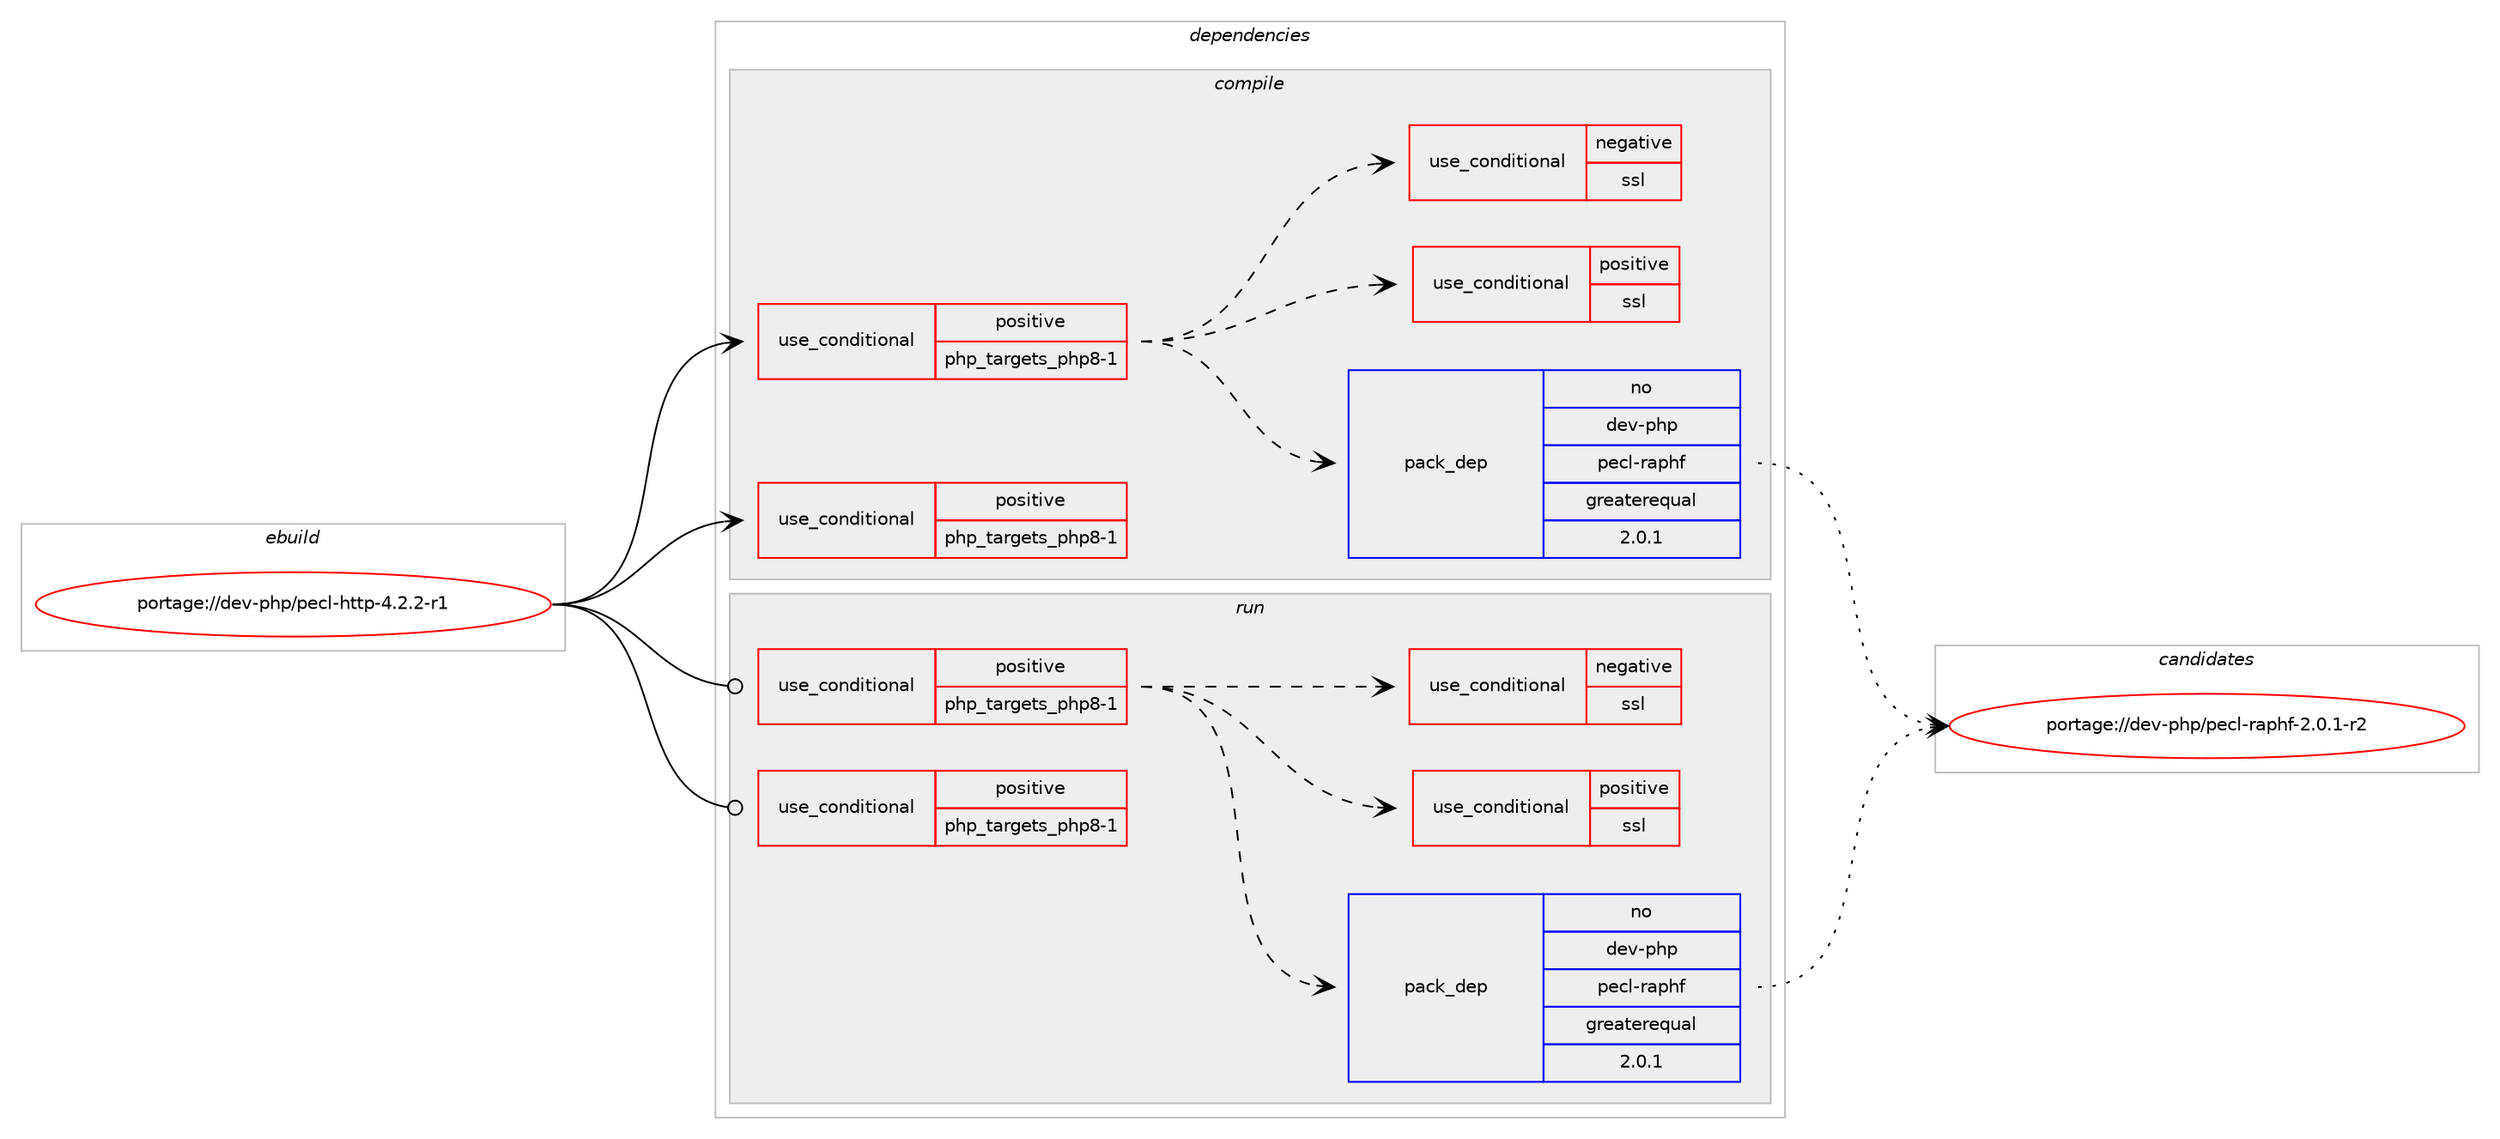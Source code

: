 digraph prolog {

# *************
# Graph options
# *************

newrank=true;
concentrate=true;
compound=true;
graph [rankdir=LR,fontname=Helvetica,fontsize=10,ranksep=1.5];#, ranksep=2.5, nodesep=0.2];
edge  [arrowhead=vee];
node  [fontname=Helvetica,fontsize=10];

# **********
# The ebuild
# **********

subgraph cluster_leftcol {
color=gray;
rank=same;
label=<<i>ebuild</i>>;
id [label="portage://dev-php/pecl-http-4.2.2-r1", color=red, width=4, href="../dev-php/pecl-http-4.2.2-r1.svg"];
}

# ****************
# The dependencies
# ****************

subgraph cluster_midcol {
color=gray;
label=<<i>dependencies</i>>;
subgraph cluster_compile {
fillcolor="#eeeeee";
style=filled;
label=<<i>compile</i>>;
subgraph cond29341 {
dependency70276 [label=<<TABLE BORDER="0" CELLBORDER="1" CELLSPACING="0" CELLPADDING="4"><TR><TD ROWSPAN="3" CELLPADDING="10">use_conditional</TD></TR><TR><TD>positive</TD></TR><TR><TD>php_targets_php8-1</TD></TR></TABLE>>, shape=none, color=red];
# *** BEGIN UNKNOWN DEPENDENCY TYPE (TODO) ***
# dependency70276 -> package_dependency(portage://dev-php/pecl-http-4.2.2-r1,install,no,app-arch,brotli,none,[,,],any_same_slot,[])
# *** END UNKNOWN DEPENDENCY TYPE (TODO) ***

# *** BEGIN UNKNOWN DEPENDENCY TYPE (TODO) ***
# dependency70276 -> package_dependency(portage://dev-php/pecl-http-4.2.2-r1,install,no,dev-libs,libevent,none,[,,],[],[])
# *** END UNKNOWN DEPENDENCY TYPE (TODO) ***

subgraph pack39735 {
dependency70277 [label=<<TABLE BORDER="0" CELLBORDER="1" CELLSPACING="0" CELLPADDING="4" WIDTH="220"><TR><TD ROWSPAN="6" CELLPADDING="30">pack_dep</TD></TR><TR><TD WIDTH="110">no</TD></TR><TR><TD>dev-php</TD></TR><TR><TD>pecl-raphf</TD></TR><TR><TD>greaterequal</TD></TR><TR><TD>2.0.1</TD></TR></TABLE>>, shape=none, color=blue];
}
dependency70276:e -> dependency70277:w [weight=20,style="dashed",arrowhead="vee"];
# *** BEGIN UNKNOWN DEPENDENCY TYPE (TODO) ***
# dependency70276 -> package_dependency(portage://dev-php/pecl-http-4.2.2-r1,install,no,net-dns,libidn2,none,[,,],[],[])
# *** END UNKNOWN DEPENDENCY TYPE (TODO) ***

# *** BEGIN UNKNOWN DEPENDENCY TYPE (TODO) ***
# dependency70276 -> package_dependency(portage://dev-php/pecl-http-4.2.2-r1,install,no,sys-libs,zlib,none,[,,],[],[])
# *** END UNKNOWN DEPENDENCY TYPE (TODO) ***

subgraph cond29342 {
dependency70278 [label=<<TABLE BORDER="0" CELLBORDER="1" CELLSPACING="0" CELLPADDING="4"><TR><TD ROWSPAN="3" CELLPADDING="10">use_conditional</TD></TR><TR><TD>positive</TD></TR><TR><TD>ssl</TD></TR></TABLE>>, shape=none, color=red];
# *** BEGIN UNKNOWN DEPENDENCY TYPE (TODO) ***
# dependency70278 -> package_dependency(portage://dev-php/pecl-http-4.2.2-r1,install,no,net-misc,curl,none,[,,],[],[use(enable(ssl),none),use(equal(curl_ssl_gnutls),negative),use(equal(curl_ssl_openssl),negative)])
# *** END UNKNOWN DEPENDENCY TYPE (TODO) ***

}
dependency70276:e -> dependency70278:w [weight=20,style="dashed",arrowhead="vee"];
subgraph cond29343 {
dependency70279 [label=<<TABLE BORDER="0" CELLBORDER="1" CELLSPACING="0" CELLPADDING="4"><TR><TD ROWSPAN="3" CELLPADDING="10">use_conditional</TD></TR><TR><TD>negative</TD></TR><TR><TD>ssl</TD></TR></TABLE>>, shape=none, color=red];
# *** BEGIN UNKNOWN DEPENDENCY TYPE (TODO) ***
# dependency70279 -> package_dependency(portage://dev-php/pecl-http-4.2.2-r1,install,no,net-misc,curl,none,[,,],[],[use(disable(ssl),none)])
# *** END UNKNOWN DEPENDENCY TYPE (TODO) ***

}
dependency70276:e -> dependency70279:w [weight=20,style="dashed",arrowhead="vee"];
# *** BEGIN UNKNOWN DEPENDENCY TYPE (TODO) ***
# dependency70276 -> package_dependency(portage://dev-php/pecl-http-4.2.2-r1,install,no,dev-lang,php,none,[,,],[slot(8.1)],[use(enable(session),negative),use(enable(iconv),negative)])
# *** END UNKNOWN DEPENDENCY TYPE (TODO) ***

}
id:e -> dependency70276:w [weight=20,style="solid",arrowhead="vee"];
subgraph cond29344 {
dependency70280 [label=<<TABLE BORDER="0" CELLBORDER="1" CELLSPACING="0" CELLPADDING="4"><TR><TD ROWSPAN="3" CELLPADDING="10">use_conditional</TD></TR><TR><TD>positive</TD></TR><TR><TD>php_targets_php8-1</TD></TR></TABLE>>, shape=none, color=red];
# *** BEGIN UNKNOWN DEPENDENCY TYPE (TODO) ***
# dependency70280 -> package_dependency(portage://dev-php/pecl-http-4.2.2-r1,install,no,dev-lang,php,none,[,,],[slot(8.1)],[])
# *** END UNKNOWN DEPENDENCY TYPE (TODO) ***

}
id:e -> dependency70280:w [weight=20,style="solid",arrowhead="vee"];
}
subgraph cluster_compileandrun {
fillcolor="#eeeeee";
style=filled;
label=<<i>compile and run</i>>;
}
subgraph cluster_run {
fillcolor="#eeeeee";
style=filled;
label=<<i>run</i>>;
subgraph cond29345 {
dependency70281 [label=<<TABLE BORDER="0" CELLBORDER="1" CELLSPACING="0" CELLPADDING="4"><TR><TD ROWSPAN="3" CELLPADDING="10">use_conditional</TD></TR><TR><TD>positive</TD></TR><TR><TD>php_targets_php8-1</TD></TR></TABLE>>, shape=none, color=red];
# *** BEGIN UNKNOWN DEPENDENCY TYPE (TODO) ***
# dependency70281 -> package_dependency(portage://dev-php/pecl-http-4.2.2-r1,run,no,app-arch,brotli,none,[,,],any_same_slot,[])
# *** END UNKNOWN DEPENDENCY TYPE (TODO) ***

# *** BEGIN UNKNOWN DEPENDENCY TYPE (TODO) ***
# dependency70281 -> package_dependency(portage://dev-php/pecl-http-4.2.2-r1,run,no,dev-libs,libevent,none,[,,],[],[])
# *** END UNKNOWN DEPENDENCY TYPE (TODO) ***

subgraph pack39736 {
dependency70282 [label=<<TABLE BORDER="0" CELLBORDER="1" CELLSPACING="0" CELLPADDING="4" WIDTH="220"><TR><TD ROWSPAN="6" CELLPADDING="30">pack_dep</TD></TR><TR><TD WIDTH="110">no</TD></TR><TR><TD>dev-php</TD></TR><TR><TD>pecl-raphf</TD></TR><TR><TD>greaterequal</TD></TR><TR><TD>2.0.1</TD></TR></TABLE>>, shape=none, color=blue];
}
dependency70281:e -> dependency70282:w [weight=20,style="dashed",arrowhead="vee"];
# *** BEGIN UNKNOWN DEPENDENCY TYPE (TODO) ***
# dependency70281 -> package_dependency(portage://dev-php/pecl-http-4.2.2-r1,run,no,net-dns,libidn2,none,[,,],[],[])
# *** END UNKNOWN DEPENDENCY TYPE (TODO) ***

# *** BEGIN UNKNOWN DEPENDENCY TYPE (TODO) ***
# dependency70281 -> package_dependency(portage://dev-php/pecl-http-4.2.2-r1,run,no,sys-libs,zlib,none,[,,],[],[])
# *** END UNKNOWN DEPENDENCY TYPE (TODO) ***

subgraph cond29346 {
dependency70283 [label=<<TABLE BORDER="0" CELLBORDER="1" CELLSPACING="0" CELLPADDING="4"><TR><TD ROWSPAN="3" CELLPADDING="10">use_conditional</TD></TR><TR><TD>positive</TD></TR><TR><TD>ssl</TD></TR></TABLE>>, shape=none, color=red];
# *** BEGIN UNKNOWN DEPENDENCY TYPE (TODO) ***
# dependency70283 -> package_dependency(portage://dev-php/pecl-http-4.2.2-r1,run,no,net-misc,curl,none,[,,],[],[use(enable(ssl),none),use(equal(curl_ssl_gnutls),negative),use(equal(curl_ssl_openssl),negative)])
# *** END UNKNOWN DEPENDENCY TYPE (TODO) ***

}
dependency70281:e -> dependency70283:w [weight=20,style="dashed",arrowhead="vee"];
subgraph cond29347 {
dependency70284 [label=<<TABLE BORDER="0" CELLBORDER="1" CELLSPACING="0" CELLPADDING="4"><TR><TD ROWSPAN="3" CELLPADDING="10">use_conditional</TD></TR><TR><TD>negative</TD></TR><TR><TD>ssl</TD></TR></TABLE>>, shape=none, color=red];
# *** BEGIN UNKNOWN DEPENDENCY TYPE (TODO) ***
# dependency70284 -> package_dependency(portage://dev-php/pecl-http-4.2.2-r1,run,no,net-misc,curl,none,[,,],[],[use(disable(ssl),none)])
# *** END UNKNOWN DEPENDENCY TYPE (TODO) ***

}
dependency70281:e -> dependency70284:w [weight=20,style="dashed",arrowhead="vee"];
# *** BEGIN UNKNOWN DEPENDENCY TYPE (TODO) ***
# dependency70281 -> package_dependency(portage://dev-php/pecl-http-4.2.2-r1,run,no,dev-lang,php,none,[,,],[slot(8.1)],[use(enable(session),negative),use(enable(iconv),negative)])
# *** END UNKNOWN DEPENDENCY TYPE (TODO) ***

}
id:e -> dependency70281:w [weight=20,style="solid",arrowhead="odot"];
subgraph cond29348 {
dependency70285 [label=<<TABLE BORDER="0" CELLBORDER="1" CELLSPACING="0" CELLPADDING="4"><TR><TD ROWSPAN="3" CELLPADDING="10">use_conditional</TD></TR><TR><TD>positive</TD></TR><TR><TD>php_targets_php8-1</TD></TR></TABLE>>, shape=none, color=red];
# *** BEGIN UNKNOWN DEPENDENCY TYPE (TODO) ***
# dependency70285 -> package_dependency(portage://dev-php/pecl-http-4.2.2-r1,run,no,dev-lang,php,none,[,,],[slot(8.1)],[])
# *** END UNKNOWN DEPENDENCY TYPE (TODO) ***

}
id:e -> dependency70285:w [weight=20,style="solid",arrowhead="odot"];
}
}

# **************
# The candidates
# **************

subgraph cluster_choices {
rank=same;
color=gray;
label=<<i>candidates</i>>;

subgraph choice39735 {
color=black;
nodesep=1;
choice10010111845112104112471121019910845114971121041024550464846494511450 [label="portage://dev-php/pecl-raphf-2.0.1-r2", color=red, width=4,href="../dev-php/pecl-raphf-2.0.1-r2.svg"];
dependency70277:e -> choice10010111845112104112471121019910845114971121041024550464846494511450:w [style=dotted,weight="100"];
}
subgraph choice39736 {
color=black;
nodesep=1;
choice10010111845112104112471121019910845114971121041024550464846494511450 [label="portage://dev-php/pecl-raphf-2.0.1-r2", color=red, width=4,href="../dev-php/pecl-raphf-2.0.1-r2.svg"];
dependency70282:e -> choice10010111845112104112471121019910845114971121041024550464846494511450:w [style=dotted,weight="100"];
}
}

}
